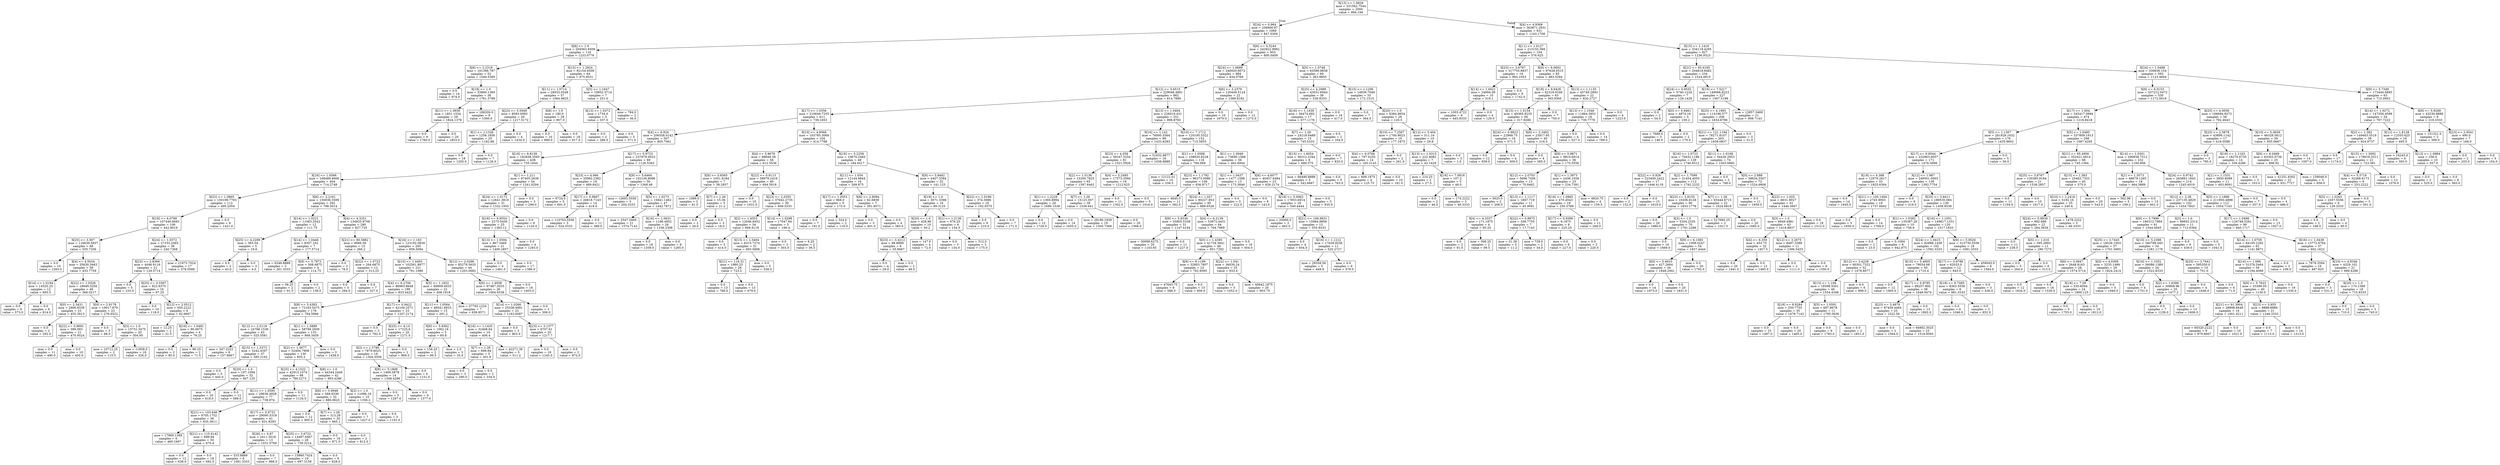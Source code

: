 digraph Tree {
node [shape=box] ;
0 [label="X[13] <= 1.0829\nmse = 331562.7544\nsamples = 2000\nvalue = 994.194"] ;
1 [label="X[24] <= 0.964\nmse = 256900.87\nsamples = 1069\nvalue = 847.0309"] ;
0 -> 1 [labeldistance=2.5, labelangle=45, headlabel="True"] ;
2 [label="X[8] <= 1.0\nmse = 204563.9509\nsamples = 116\nvalue = 1233.0776"] ;
1 -> 2 ;
3 [label="X[6] <= 2.2319\nmse = 161396.787\nsamples = 52\nvalue = 1549.5385"] ;
2 -> 3 ;
4 [label="mse = 0.0\nsamples = 14\nvalue = 974.0"] ;
3 -> 4 ;
5 [label="X[19] <= 1.0\nmse = 53860.1385\nsamples = 38\nvalue = 1761.5789"] ;
3 -> 5 ;
6 [label="X[11] <= 1.0656\nmse = 1851.1534\nsamples = 29\nvalue = 1824.1379"] ;
5 -> 6 ;
7 [label="mse = 0.0\nsamples = 9\nvalue = 1760.0"] ;
6 -> 7 ;
8 [label="mse = 0.0\nsamples = 20\nvalue = 1853.0"] ;
6 -> 8 ;
9 [label="mse = 168200.0\nsamples = 9\nvalue = 1560.0"] ;
5 -> 9 ;
10 [label="X[15] <= 1.2924\nmse = 92154.4509\nsamples = 64\nvalue = 975.9531"] ;
2 -> 10 ;
11 [label="X[11] <= 1.0714\nmse = 28553.0348\nsamples = 57\nvalue = 1064.9825"] ;
10 -> 11 ;
12 [label="X[23] <= 5.5949\nmse = 8583.0083\nsamples = 29\nvalue = 1217.5172"] ;
11 -> 12 ;
13 [label="X[1] <= 1.1326\nmse = 1258.1856\nsamples = 25\nvalue = 1182.88"] ;
12 -> 13 ;
14 [label="mse = 0.0\nsamples = 18\nvalue = 1205.0"] ;
13 -> 14 ;
15 [label="mse = 0.0\nsamples = 7\nvalue = 1126.0"] ;
13 -> 15 ;
16 [label="mse = 0.0\nsamples = 4\nvalue = 1434.0"] ;
12 -> 16 ;
17 [label="X[8] <= 1.0\nmse = 180.0\nsamples = 28\nvalue = 907.0"] ;
11 -> 17 ;
18 [label="mse = 0.0\nsamples = 10\nvalue = 889.0"] ;
17 -> 18 ;
19 [label="mse = 0.0\nsamples = 18\nvalue = 917.0"] ;
17 -> 19 ;
20 [label="X[5] <= 1.1647\nmse = 19952.5714\nsamples = 7\nvalue = 251.0"] ;
10 -> 20 ;
21 [label="X[13] <= 1.0372\nmse = 1734.0\nsamples = 5\nvalue = 337.0"] ;
20 -> 21 ;
22 [label="mse = 0.0\nsamples = 2\nvalue = 286.0"] ;
21 -> 22 ;
23 [label="mse = 0.0\nsamples = 3\nvalue = 371.0"] ;
21 -> 23 ;
24 [label="mse = 784.0\nsamples = 2\nvalue = 36.0"] ;
20 -> 24 ;
25 [label="X[6] <= 5.5244\nmse = 242922.9962\nsamples = 953\nvalue = 800.0409"] ;
1 -> 25 ;
26 [label="X[24] <= 1.0689\nmse = 240920.6072\nsamples = 884\nvalue = 834.0769"] ;
25 -> 26 ;
27 [label="X[12] <= 3.4515\nmse = 229046.4891\nsamples = 862\nvalue = 814.7889"] ;
26 -> 27 ;
28 [label="X[17] <= 1.0356\nmse = 210649.7255\nsamples = 611\nvalue = 739.1653"] ;
27 -> 28 ;
29 [label="X[4] <= 6.924\nmse = 206558.0142\nsamples = 507\nvalue = 805.7061"] ;
28 -> 29 ;
30 [label="X[18] <= 9.8139\nmse = 182838.3565\nsamples = 438\nvalue = 755.1644"] ;
29 -> 30 ;
31 [label="X[16] <= 1.0566\nmse = 168489.4666\nsamples = 404\nvalue = 714.2748"] ;
30 -> 31 ;
32 [label="X[22] <= 1.0865\nmse = 150199.7703\nsamples = 112\nvalue = 495.2054"] ;
31 -> 32 ;
33 [label="X[18] <= 6.0789\nmse = 107440.6683\nsamples = 106\nvalue = 442.8019"] ;
32 -> 33 ;
34 [label="X[25] <= 3.367\nmse = 116639.5837\nsamples = 68\nvalue = 555.7206"] ;
33 -> 34 ;
35 [label="mse = 0.0\nsamples = 10\nvalue = 1263.0"] ;
34 -> 35 ;
36 [label="X[4] <= 4.5034\nmse = 35630.3463\nsamples = 58\nvalue = 433.7759"] ;
34 -> 36 ;
37 [label="X[14] <= 1.0194\nmse = 14520.25\nsamples = 12\nvalue = 693.5"] ;
36 -> 37 ;
38 [label="mse = 0.0\nsamples = 6\nvalue = 573.0"] ;
37 -> 38 ;
39 [label="mse = 0.0\nsamples = 6\nvalue = 814.0"] ;
37 -> 39 ;
40 [label="X[22] <= 1.0326\nmse = 18949.3256\nsamples = 46\nvalue = 366.0217"] ;
36 -> 40 ;
41 [label="X[0] <= 2.3431\nmse = 2906.9338\nsamples = 23\nvalue = 455.3913"] ;
40 -> 41 ;
42 [label="mse = 0.0\nsamples = 2\nvalue = 292.0"] ;
41 -> 42 ;
43 [label="X[22] <= 0.9691\nmse = 399.093\nsamples = 21\nvalue = 470.9524"] ;
41 -> 43 ;
44 [label="mse = 0.0\nsamples = 11\nvalue = 490.0"] ;
43 -> 44 ;
45 [label="mse = 0.0\nsamples = 10\nvalue = 450.0"] ;
43 -> 45 ;
46 [label="X[0] <= 2.9178\nmse = 19017.879\nsamples = 23\nvalue = 276.6522"] ;
40 -> 46 ;
47 [label="mse = 0.0\nsamples = 3\nvalue = 88.0"] ;
46 -> 47 ;
48 [label="X[3] <= 1.0\nmse = 15731.3475\nsamples = 20\nvalue = 304.95"] ;
46 -> 48 ;
49 [label="mse = 10712.25\nsamples = 2\nvalue = 115.5"] ;
48 -> 49 ;
50 [label="mse = 11858.0\nsamples = 18\nvalue = 326.0"] ;
48 -> 50 ;
51 [label="X[24] <= 1.0572\nmse = 27332.2465\nsamples = 38\nvalue = 240.7368"] ;
33 -> 51 ;
52 [label="X[23] <= 2.8366\nmse = 4046.9116\nsamples = 21\nvalue = 129.5714"] ;
51 -> 52 ;
53 [label="mse = 0.0\nsamples = 5\nvalue = 233.0"] ;
52 -> 53 ;
54 [label="X[25] <= 3.3367\nmse = 923.9375\nsamples = 16\nvalue = 97.25"] ;
52 -> 54 ;
55 [label="mse = 0.0\nsamples = 10\nvalue = 118.0"] ;
54 -> 55 ;
56 [label="X[12] <= 2.0512\nmse = 550.2222\nsamples = 6\nvalue = 62.6667"] ;
54 -> 56 ;
57 [label="mse = 12.25\nsamples = 2\nvalue = 31.5"] ;
56 -> 57 ;
58 [label="X[16] <= 1.0481\nmse = 90.6875\nsamples = 4\nvalue = 78.25"] ;
56 -> 58 ;
59 [label="mse = 0.0\nsamples = 2\nvalue = 85.0"] ;
58 -> 59 ;
60 [label="mse = 90.25\nsamples = 2\nvalue = 71.5"] ;
58 -> 60 ;
61 [label="mse = 21973.7024\nsamples = 17\nvalue = 378.0588"] ;
51 -> 61 ;
62 [label="mse = 0.0\nsamples = 6\nvalue = 1421.0"] ;
32 -> 62 ;
63 [label="X[6] <= 2.2161\nmse = 150036.5599\nsamples = 292\nvalue = 798.3014"] ;
31 -> 63 ;
64 [label="X[14] <= 1.0221\nmse = 11063.3542\nsamples = 12\nvalue = 111.75"] ;
63 -> 64 ;
65 [label="X[25] <= 4.2299\nmse = 365.04\nsamples = 5\nvalue = 19.6"] ;
64 -> 65 ;
66 [label="mse = 0.0\nsamples = 2\nvalue = 43.0"] ;
65 -> 66 ;
67 [label="mse = 0.0\nsamples = 3\nvalue = 4.0"] ;
65 -> 67 ;
68 [label="X[14] <= 1.0446\nmse = 8307.102\nsamples = 7\nvalue = 177.5714"] ;
64 -> 68 ;
69 [label="mse = 6346.8889\nsamples = 3\nvalue = 261.3333"] ;
68 -> 69 ;
70 [label="X[9] <= 5.7973\nmse = 568.6875\nsamples = 4\nvalue = 114.75"] ;
68 -> 70 ;
71 [label="mse = 56.25\nsamples = 2\nvalue = 91.5"] ;
70 -> 71 ;
72 [label="mse = 0.0\nsamples = 2\nvalue = 138.0"] ;
70 -> 72 ;
73 [label="X[4] <= 4.3251\nmse = 134925.9708\nsamples = 280\nvalue = 827.725"] ;
63 -> 73 ;
74 [label="X[21] <= 80.5882\nmse = 9066.56\nsamples = 15\nvalue = 266.2"] ;
73 -> 74 ;
75 [label="mse = 0.0\nsamples = 3\nvalue = 78.0"] ;
74 -> 75 ;
76 [label="X[22] <= 1.0723\nmse = 264.6875\nsamples = 12\nvalue = 313.25"] ;
74 -> 76 ;
77 [label="mse = 0.0\nsamples = 5\nvalue = 294.0"] ;
76 -> 77 ;
78 [label="mse = 0.0\nsamples = 7\nvalue = 327.0"] ;
76 -> 78 ;
79 [label="X[16] <= 1.163\nmse = 123192.0839\nsamples = 265\nvalue = 859.5094"] ;
73 -> 79 ;
80 [label="X[15] <= 1.4493\nmse = 102561.8977\nsamples = 221\nvalue = 791.1086"] ;
79 -> 80 ;
81 [label="X[4] <= 6.2706\nmse = 86963.8648\nsamples = 199\nvalue = 833.4422"] ;
80 -> 81 ;
82 [label="X[9] <= 5.4383\nmse = 72183.5475\nsamples = 176\nvalue = 784.5966"] ;
81 -> 82 ;
83 [label="X[12] <= 2.5119\nmse = 24786.1536\nsamples = 43\nvalue = 525.5581"] ;
82 -> 83 ;
84 [label="mse = 347.2222\nsamples = 6\nvalue = 157.6667"] ;
83 -> 84 ;
85 [label="X[15] <= 1.3373\nmse = 3242.4397\nsamples = 37\nvalue = 585.2162"] ;
83 -> 85 ;
86 [label="mse = 0.0\nsamples = 5\nvalue = 445.0"] ;
85 -> 86 ;
87 [label="X[20] <= 1.0\nmse = 197.1094\nsamples = 32\nvalue = 607.125"] ;
85 -> 87 ;
88 [label="mse = 0.0\nsamples = 20\nvalue = 618.0"] ;
87 -> 88 ;
89 [label="mse = 0.0\nsamples = 12\nvalue = 589.0"] ;
87 -> 89 ;
90 [label="X[1] <= 1.3889\nmse = 58799.2939\nsamples = 133\nvalue = 868.3459"] ;
82 -> 90 ;
91 [label="X[2] <= 1.5677\nmse = 52494.7908\nsamples = 130\nvalue = 855.2"] ;
90 -> 91 ;
92 [label="X[25] <= 4.1522\nmse = 42913.1074\nsamples = 88\nvalue = 789.2273"] ;
91 -> 92 ;
93 [label="X[11] <= 1.0595\nmse = 29636.4928\nsamples = 77\nvalue = 739.974"] ;
92 -> 93 ;
94 [label="X[21] <= 103.646\nmse = 9705.1752\nsamples = 36\nvalue = 635.3611"] ;
93 -> 94 ;
95 [label="mse = 17900.1389\nsamples = 6\nvalue = 460.1667"] ;
94 -> 95 ;
96 [label="X[21] <= 115.6142\nmse = 699.84\nsamples = 30\nvalue = 670.4"] ;
94 -> 96 ;
97 [label="mse = 0.0\nsamples = 12\nvalue = 638.0"] ;
96 -> 97 ;
98 [label="mse = 0.0\nsamples = 18\nvalue = 692.0"] ;
96 -> 98 ;
99 [label="X[17] <= 0.9732\nmse = 29090.5318\nsamples = 41\nvalue = 831.8293"] ;
93 -> 99 ;
100 [label="X[26] <= 0.87\nmse = 2411.3018\nsamples = 13\nvalue = 1031.0769"] ;
99 -> 100 ;
101 [label="mse = 533.8889\nsamples = 6\nvalue = 1081.3333"] ;
100 -> 101 ;
102 [label="mse = 0.0\nsamples = 7\nvalue = 988.0"] ;
100 -> 102 ;
103 [label="X[25] <= 3.6722\nmse = 14487.6467\nsamples = 28\nvalue = 739.3214"] ;
99 -> 103 ;
104 [label="mse = 15860.7424\nsamples = 19\nvalue = 697.3158"] ;
103 -> 104 ;
105 [label="mse = 0.0\nsamples = 9\nvalue = 828.0"] ;
103 -> 105 ;
106 [label="mse = 0.0\nsamples = 11\nvalue = 1134.0"] ;
92 -> 106 ;
107 [label="X[8] <= 1.0\nmse = 44344.2449\nsamples = 42\nvalue = 993.4286"] ;
91 -> 107 ;
108 [label="X[6] <= 3.0948\nmse = 568.9336\nsamples = 32\nvalue = 880.0625"] ;
107 -> 108 ;
109 [label="mse = 0.0\nsamples = 12\nvalue = 905.0"] ;
108 -> 109 ;
110 [label="X[7] <= 1.26\nmse = 313.29\nsamples = 20\nvalue = 865.1"] ;
108 -> 110 ;
111 [label="mse = 0.0\nsamples = 18\nvalue = 871.0"] ;
110 -> 111 ;
112 [label="mse = 0.0\nsamples = 2\nvalue = 812.0"] ;
110 -> 112 ;
113 [label="X[3] <= 1.0\nmse = 11696.16\nsamples = 10\nvalue = 1356.2"] ;
107 -> 113 ;
114 [label="mse = 0.0\nsamples = 7\nvalue = 1427.0"] ;
113 -> 114 ;
115 [label="mse = 0.0\nsamples = 3\nvalue = 1191.0"] ;
113 -> 115 ;
116 [label="mse = 0.0\nsamples = 3\nvalue = 1438.0"] ;
90 -> 116 ;
117 [label="X[17] <= 0.9422\nmse = 42100.2571\nsamples = 23\nvalue = 1207.2174"] ;
81 -> 117 ;
118 [label="mse = 0.0\nsamples = 3\nvalue = 782.0"] ;
117 -> 118 ;
119 [label="X[25] <= 4.14\nmse = 17225.6\nsamples = 20\nvalue = 1271.0"] ;
117 -> 119 ;
120 [label="X[2] <= 1.5786\nmse = 7879.8025\nsamples = 18\nvalue = 1304.5556"] ;
119 -> 120 ;
121 [label="X[9] <= 5.1808\nmse = 1469.3878\nsamples = 14\nvalue = 1348.4286"] ;
120 -> 121 ;
122 [label="mse = 0.0\nsamples = 5\nvalue = 1297.0"] ;
121 -> 122 ;
123 [label="mse = 0.0\nsamples = 9\nvalue = 1377.0"] ;
121 -> 123 ;
124 [label="mse = 0.0\nsamples = 4\nvalue = 1151.0"] ;
120 -> 124 ;
125 [label="mse = 0.0\nsamples = 2\nvalue = 969.0"] ;
119 -> 125 ;
126 [label="X[5] <= 1.1832\nmse = 80809.6033\nsamples = 22\nvalue = 408.1818"] ;
80 -> 126 ;
127 [label="X[11] <= 1.0564\nmse = 48541.8933\nsamples = 15\nvalue = 291.2"] ;
126 -> 127 ;
128 [label="X[9] <= 5.9362\nmse = 1062.16\nsamples = 5\nvalue = 60.8"] ;
127 -> 128 ;
129 [label="mse = 156.25\nsamples = 2\nvalue = 99.5"] ;
128 -> 129 ;
130 [label="mse = 2.0\nsamples = 3\nvalue = 35.0"] ;
128 -> 130 ;
131 [label="X[16] <= 1.1435\nmse = 32468.64\nsamples = 10\nvalue = 406.4"] ;
127 -> 131 ;
132 [label="X[7] <= 1.26\nmse = 699.84\nsamples = 5\nvalue = 301.6"] ;
131 -> 132 ;
133 [label="mse = 0.0\nsamples = 3\nvalue = 280.0"] ;
132 -> 133 ;
134 [label="mse = 0.0\nsamples = 2\nvalue = 334.0"] ;
132 -> 134 ;
135 [label="mse = 42271.36\nsamples = 5\nvalue = 511.2"] ;
131 -> 135 ;
136 [label="mse = 57792.1224\nsamples = 7\nvalue = 658.8571"] ;
126 -> 136 ;
137 [label="X[12] <= 2.0296\nmse = 85279.5635\nsamples = 44\nvalue = 1203.0682"] ;
79 -> 137 ;
138 [label="X[0] <= 1.4938\nmse = 97487.3033\nsamples = 26\nvalue = 1064.6538"] ;
137 -> 138 ;
139 [label="X[14] <= 1.0266\nmse = 25338.4991\nsamples = 23\nvalue = 1163.6087"] ;
138 -> 139 ;
140 [label="mse = 0.0\nsamples = 3\nvalue = 803.0"] ;
139 -> 140 ;
141 [label="X[23] <= 3.1377\nmse = 6707.61\nsamples = 20\nvalue = 1217.7"] ;
139 -> 141 ;
142 [label="mse = 0.0\nsamples = 18\nvalue = 1245.0"] ;
141 -> 142 ;
143 [label="mse = 0.0\nsamples = 2\nvalue = 972.0"] ;
141 -> 143 ;
144 [label="mse = 0.0\nsamples = 3\nvalue = 306.0"] ;
138 -> 144 ;
145 [label="mse = 0.0\nsamples = 18\nvalue = 1403.0"] ;
137 -> 145 ;
146 [label="X[1] <= 1.211\nmse = 97405.2638\nsamples = 34\nvalue = 1241.0294"] ;
30 -> 146 ;
147 [label="X[24] <= 1.0172\nmse = 12641.3819\nsamples = 31\nvalue = 1332.1935"] ;
146 -> 147 ;
148 [label="X[18] <= 9.9554\nmse = 2275.5456\nsamples = 25\nvalue = 1383.12"] ;
147 -> 148 ;
149 [label="X[13] <= 1.0594\nmse = 867.3469\nsamples = 21\nvalue = 1400.2857"] ;
148 -> 149 ;
150 [label="mse = 0.0\nsamples = 4\nvalue = 1461.0"] ;
149 -> 150 ;
151 [label="mse = 0.0\nsamples = 17\nvalue = 1386.0"] ;
149 -> 151 ;
152 [label="mse = 0.0\nsamples = 4\nvalue = 1293.0"] ;
148 -> 152 ;
153 [label="mse = 0.0\nsamples = 6\nvalue = 1120.0"] ;
147 -> 153 ;
154 [label="mse = 0.0\nsamples = 3\nvalue = 299.0"] ;
146 -> 154 ;
155 [label="X[17] <= 0.9723\nmse = 237979.0023\nsamples = 69\nvalue = 1126.5362"] ;
29 -> 155 ;
156 [label="X[23] <= 4.066\nmse = 35982.2382\nsamples = 19\nvalue = 489.8421"] ;
155 -> 156 ;
157 [label="mse = 6724.0\nsamples = 5\nvalue = 691.0"] ;
156 -> 157 ;
158 [label="X[17] <= 0.9697\nmse = 26818.7143\nsamples = 14\nvalue = 418.0"] ;
156 -> 158 ;
159 [label="mse = 110763.5556\nsamples = 3\nvalue = 524.3333"] ;
158 -> 159 ;
160 [label="mse = 0.0\nsamples = 11\nvalue = 389.0"] ;
158 -> 160 ;
161 [label="X[9] <= 5.6464\nmse = 102156.8096\nsamples = 50\nvalue = 1368.48"] ;
155 -> 161 ;
162 [label="mse = 12693.5556\nsamples = 3\nvalue = 204.3333"] ;
161 -> 162 ;
163 [label="X[5] <= 1.0273\nmse = 15841.1462\nsamples = 47\nvalue = 1442.7872"] ;
161 -> 163 ;
164 [label="mse = 2547.3469\nsamples = 21\nvalue = 1574.7143"] ;
163 -> 164 ;
165 [label="X[16] <= 1.0631\nmse = 1166.4852\nsamples = 26\nvalue = 1336.2308"] ;
163 -> 165 ;
166 [label="mse = 0.0\nsamples = 18\nvalue = 1359.0"] ;
165 -> 166 ;
167 [label="mse = 0.0\nsamples = 8\nvalue = 1285.0"] ;
165 -> 167 ;
168 [label="X[10] <= 4.8566\nmse = 103785.3069\nsamples = 104\nvalue = 414.7788"] ;
28 -> 168 ;
169 [label="X[4] <= 5.9678\nmse = 98849.39\nsamples = 56\nvalue = 612.5536"] ;
168 -> 169 ;
170 [label="X[9] <= 5.6565\nmse = 1051.9184\nsamples = 7\nvalue = 38.2857"] ;
169 -> 170 ;
171 [label="mse = 1089.0\nsamples = 2\nvalue = 81.0"] ;
170 -> 171 ;
172 [label="X[7] <= 1.26\nmse = 15.36\nsamples = 5\nvalue = 21.2"] ;
170 -> 172 ;
173 [label="mse = 0.0\nsamples = 2\nvalue = 26.0"] ;
172 -> 173 ;
174 [label="mse = 0.0\nsamples = 3\nvalue = 18.0"] ;
172 -> 174 ;
175 [label="X[22] <= 0.9113\nmse = 58978.2416\nsamples = 49\nvalue = 694.5918"] ;
169 -> 175 ;
176 [label="mse = 0.0\nsamples = 10\nvalue = 1031.0"] ;
175 -> 176 ;
177 [label="X[23] <= 2.0355\nmse = 37642.2735\nsamples = 39\nvalue = 608.3333"] ;
175 -> 177 ;
178 [label="X[2] <= 1.4553\nmse = 12046.8452\nsamples = 34\nvalue = 668.9118"] ;
177 -> 178 ;
179 [label="mse = 0.0\nsamples = 3\nvalue = 414.0"] ;
178 -> 179 ;
180 [label="X[13] <= 1.0404\nmse = 6315.7274\nsamples = 31\nvalue = 693.5806"] ;
178 -> 180 ;
181 [label="X[21] <= 116.31\nmse = 1980.25\nsamples = 26\nvalue = 723.5"] ;
180 -> 181 ;
182 [label="mse = 0.0\nsamples = 13\nvalue = 768.0"] ;
181 -> 182 ;
183 [label="mse = 0.0\nsamples = 13\nvalue = 679.0"] ;
181 -> 183 ;
184 [label="mse = 0.0\nsamples = 5\nvalue = 538.0"] ;
180 -> 184 ;
185 [label="X[14] <= 1.0298\nmse = 17047.84\nsamples = 5\nvalue = 196.4"] ;
177 -> 185 ;
186 [label="mse = 0.0\nsamples = 3\nvalue = 303.0"] ;
185 -> 186 ;
187 [label="mse = 6.25\nsamples = 2\nvalue = 36.5"] ;
185 -> 187 ;
188 [label="X[18] <= 5.2258\nmse = 10670.2483\nsamples = 48\nvalue = 184.0417"] ;
168 -> 188 ;
189 [label="X[11] <= 1.054\nmse = 12144.9844\nsamples = 16\nvalue = 269.875"] ;
188 -> 189 ;
190 [label="X[17] <= 1.0551\nmse = 968.0\nsamples = 9\nvalue = 175.0"] ;
189 -> 190 ;
191 [label="mse = 0.0\nsamples = 7\nvalue = 191.0"] ;
190 -> 191 ;
192 [label="mse = 324.0\nsamples = 2\nvalue = 119.0"] ;
190 -> 192 ;
193 [label="X[6] <= 2.6094\nmse = 62.6939\nsamples = 7\nvalue = 391.8571"] ;
189 -> 193 ;
194 [label="mse = 0.0\nsamples = 3\nvalue = 401.0"] ;
193 -> 194 ;
195 [label="mse = 0.0\nsamples = 4\nvalue = 385.0"] ;
193 -> 195 ;
196 [label="X[9] <= 5.8462\nmse = 4407.3594\nsamples = 32\nvalue = 141.125"] ;
188 -> 196 ;
197 [label="X[19] <= 1.0\nmse = 3071.3398\nsamples = 16\nvalue = 89.3125"] ;
196 -> 197 ;
198 [label="X[20] <= 1.0\nmse = 428.96\nsamples = 10\nvalue = 50.2"] ;
197 -> 198 ;
199 [label="X[23] <= 3.4212\nmse = 88.8889\nsamples = 6\nvalue = 35.6667"] ;
198 -> 199 ;
200 [label="mse = 0.0\nsamples = 4\nvalue = 29.0"] ;
199 -> 200 ;
201 [label="mse = 0.0\nsamples = 2\nvalue = 49.0"] ;
199 -> 201 ;
202 [label="mse = 147.0\nsamples = 4\nvalue = 72.0"] ;
198 -> 202 ;
203 [label="X[1] <= 1.2136\nmse = 676.25\nsamples = 6\nvalue = 154.5"] ;
197 -> 203 ;
204 [label="mse = 0.0\nsamples = 3\nvalue = 134.0"] ;
203 -> 204 ;
205 [label="mse = 512.0\nsamples = 3\nvalue = 175.0"] ;
203 -> 205 ;
206 [label="X[22] <= 1.0196\nmse = 374.3086\nsamples = 16\nvalue = 192.9375"] ;
196 -> 206 ;
207 [label="mse = 0.0\nsamples = 9\nvalue = 210.0"] ;
206 -> 207 ;
208 [label="mse = 0.0\nsamples = 7\nvalue = 171.0"] ;
206 -> 208 ;
209 [label="X[13] <= 1.0404\nmse = 226019.431\nsamples = 251\nvalue = 998.8765"] ;
27 -> 209 ;
210 [label="X[16] <= 1.142\nmse = 76095.5564\nsamples = 99\nvalue = 1433.8283"] ;
209 -> 210 ;
211 [label="X[23] <= 4.058\nmse = 39167.5254\nsamples = 81\nvalue = 1521.5926"] ;
210 -> 211 ;
212 [label="X[2] <= 1.5136\nmse = 15200.7825\nsamples = 65\nvalue = 1597.6462"] ;
211 -> 212 ;
213 [label="X[1] <= 1.2229\nmse = 1360.8994\nsamples = 26\nvalue = 1689.1538"] ;
212 -> 213 ;
214 [label="mse = 0.0\nsamples = 12\nvalue = 1729.0"] ;
213 -> 214 ;
215 [label="mse = 0.0\nsamples = 14\nvalue = 1655.0"] ;
213 -> 215 ;
216 [label="X[7] <= 1.26\nmse = 15123.307\nsamples = 39\nvalue = 1536.641"] ;
212 -> 216 ;
217 [label="mse = 29180.1939\nsamples = 19\nvalue = 1505.7368"] ;
216 -> 217 ;
218 [label="mse = 0.0\nsamples = 20\nvalue = 1566.0"] ;
216 -> 218 ;
219 [label="X[4] <= 5.2495\nmse = 17573.3594\nsamples = 16\nvalue = 1212.625"] ;
211 -> 219 ;
220 [label="mse = 0.0\nsamples = 11\nvalue = 1302.0"] ;
219 -> 220 ;
221 [label="mse = 0.0\nsamples = 5\nvalue = 1016.0"] ;
219 -> 221 ;
222 [label="mse = 51632.9877\nsamples = 18\nvalue = 1038.8889"] ;
210 -> 222 ;
223 [label="X[10] <= 7.1712\nmse = 120195.5322\nsamples = 152\nvalue = 715.5855"] ;
209 -> 223 ;
224 [label="X[1] <= 1.0588\nmse = 108620.8228\nsamples = 116\nvalue = 794.069"] ;
223 -> 224 ;
225 [label="mse = 12122.01\nsamples = 10\nvalue = 339.3"] ;
224 -> 225 ;
226 [label="X[23] <= 1.1792\nmse = 96373.0086\nsamples = 106\nvalue = 836.9717"] ;
224 -> 226 ;
227 [label="mse = 4840.0\nsamples = 11\nvalue = 382.0"] ;
226 -> 227 ;
228 [label="X[24] <= 1.027\nmse = 80227.953\nsamples = 95\nvalue = 889.6526"] ;
226 -> 228 ;
229 [label="X[9] <= 5.8336\nmse = 35805.5338\nsamples = 31\nvalue = 1147.4194"] ;
228 -> 229 ;
230 [label="mse = 50099.6275\nsamples = 20\nvalue = 1103.65"] ;
229 -> 230 ;
231 [label="mse = 0.0\nsamples = 11\nvalue = 1227.0"] ;
229 -> 231 ;
232 [label="X[4] <= 6.2139\nmse = 53972.4431\nsamples = 64\nvalue = 764.7969"] ;
228 -> 232 ;
233 [label="X[0] <= 1.4395\nmse = 41734.3641\nsamples = 48\nvalue = 851.7292"] ;
232 -> 233 ;
234 [label="X[9] <= 6.1199\nmse = 32803.7807\nsamples = 23\nvalue = 762.9565"] ;
233 -> 234 ;
235 [label="mse = 47643.75\nsamples = 8\nvalue = 588.5"] ;
234 -> 235 ;
236 [label="mse = 0.0\nsamples = 15\nvalue = 856.0"] ;
234 -> 236 ;
237 [label="X[22] <= 1.041\nmse = 36030.24\nsamples = 25\nvalue = 933.4"] ;
233 -> 237 ;
238 [label="mse = 0.0\nsamples = 5\nvalue = 1052.0"] ;
237 -> 238 ;
239 [label="mse = 40642.1875\nsamples = 20\nvalue = 903.75"] ;
237 -> 239 ;
240 [label="mse = 0.0\nsamples = 16\nvalue = 504.0"] ;
232 -> 240 ;
241 [label="X[1] <= 1.0949\nmse = 73690.1566\nsamples = 36\nvalue = 462.6944"] ;
223 -> 241 ;
242 [label="X[1] <= 1.0437\nmse = 1477.1598\nsamples = 13\nvalue = 173.3846"] ;
241 -> 242 ;
243 [label="mse = 0.0\nsamples = 5\nvalue = 222.0"] ;
242 -> 243 ;
244 [label="mse = 0.0\nsamples = 8\nvalue = 143.0"] ;
242 -> 244 ;
245 [label="X[6] <= 4.6077\nmse = 40457.6484\nsamples = 23\nvalue = 626.2174"] ;
241 -> 245 ;
246 [label="X[18] <= 5.0062\nmse = 17853.6914\nsamples = 18\nvalue = 540.4444"] ;
245 -> 246 ;
247 [label="mse = 20000.0\nsamples = 3\nvalue = 463.0"] ;
246 -> 247 ;
248 [label="X[21] <= 106.9931\nmse = 15984.9956\nsamples = 15\nvalue = 555.9333"] ;
246 -> 248 ;
249 [label="mse = 0.0\nsamples = 4\nvalue = 654.0"] ;
248 -> 249 ;
250 [label="X[16] <= 1.1212\nmse = 17028.9256\nsamples = 11\nvalue = 520.2727"] ;
248 -> 250 ;
251 [label="mse = 28358.56\nsamples = 5\nvalue = 449.8"] ;
250 -> 251 ;
252 [label="mse = 0.0\nsamples = 6\nvalue = 579.0"] ;
250 -> 252 ;
253 [label="mse = 0.0\nsamples = 5\nvalue = 935.0"] ;
245 -> 253 ;
254 [label="X[6] <= 3.2379\nmse = 120448.5124\nsamples = 22\nvalue = 1589.8182"] ;
26 -> 254 ;
255 [label="mse = 0.0\nsamples = 10\nvalue = 1970.0"] ;
254 -> 255 ;
256 [label="mse = 0.0\nsamples = 12\nvalue = 1273.0"] ;
254 -> 256 ;
257 [label="X[5] <= 1.0748\nmse = 63590.8838\nsamples = 69\nvalue = 363.9855"] ;
25 -> 257 ;
258 [label="X[25] <= 4.2089\nmse = 43531.6944\nsamples = 36\nvalue = 539.8333"] ;
257 -> 258 ;
259 [label="X[16] <= 1.1439\nmse = 56474.692\nsamples = 17\nvalue = 677.1176"] ;
258 -> 259 ;
260 [label="X[7] <= 1.26\nmse = 24218.6489\nsamples = 15\nvalue = 745.5333"] ;
259 -> 260 ;
261 [label="X[15] <= 1.6054\nmse = 36312.2344\nsamples = 8\nvalue = 680.375"] ;
260 -> 261 ;
262 [label="mse = 66490.8889\nsamples = 3\nvalue = 542.6667"] ;
261 -> 262 ;
263 [label="mse = 0.0\nsamples = 5\nvalue = 763.0"] ;
261 -> 263 ;
264 [label="mse = 0.0\nsamples = 7\nvalue = 820.0"] ;
260 -> 264 ;
265 [label="mse = 0.0\nsamples = 2\nvalue = 164.0"] ;
259 -> 265 ;
266 [label="mse = 0.0\nsamples = 19\nvalue = 417.0"] ;
258 -> 266 ;
267 [label="X[15] <= 1.1206\nmse = 14939.7649\nsamples = 33\nvalue = 172.1515"] ;
257 -> 267 ;
268 [label="mse = 0.0\nsamples = 7\nvalue = 364.0"] ;
267 -> 268 ;
269 [label="X[20] <= 1.0\nmse = 6384.8654\nsamples = 26\nvalue = 120.5"] ;
267 -> 269 ;
270 [label="X[10] <= 7.2567\nmse = 1700.9023\nsamples = 16\nvalue = 177.1875"] ;
269 -> 270 ;
271 [label="X[4] <= 6.0766\nmse = 797.0255\nsamples = 14\nvalue = 165.2143"] ;
270 -> 271 ;
272 [label="mse = 609.1875\nsamples = 4\nvalue = 125.75"] ;
271 -> 272 ;
273 [label="mse = 0.0\nsamples = 10\nvalue = 181.0"] ;
271 -> 273 ;
274 [label="mse = 0.0\nsamples = 2\nvalue = 261.0"] ;
270 -> 274 ;
275 [label="X[12] <= 3.404\nmse = 511.16\nsamples = 10\nvalue = 29.8"] ;
269 -> 275 ;
276 [label="X[13] <= 1.0315\nmse = 222.4082\nsamples = 7\nvalue = 42.1429"] ;
275 -> 276 ;
277 [label="mse = 210.25\nsamples = 2\nvalue = 27.5"] ;
276 -> 277 ;
278 [label="X[18] <= 7.0816\nmse = 107.2\nsamples = 5\nvalue = 48.0"] ;
276 -> 278 ;
279 [label="mse = 0.0\nsamples = 2\nvalue = 46.0"] ;
278 -> 279 ;
280 [label="mse = 174.2222\nsamples = 3\nvalue = 49.3333"] ;
278 -> 280 ;
281 [label="mse = 0.0\nsamples = 3\nvalue = 1.0"] ;
275 -> 281 ;
282 [label="X[4] <= 4.9368\nmse = 363871.2931\nsamples = 931\nvalue = 1163.1708"] ;
0 -> 282 [labeldistance=2.5, labelangle=-45, headlabel="False"] ;
283 [label="X[11] <= 1.0127\nmse = 213155.369\nsamples = 104\nvalue = 576.625"] ;
282 -> 283 ;
284 [label="X[23] <= 3.6797\nmse = 517755.8837\nsamples = 19\nvalue = 993.1053"] ;
283 -> 284 ;
285 [label="X[14] <= 1.0421\nmse = 24694.09\nsamples = 10\nvalue = 319.1"] ;
284 -> 285 ;
286 [label="mse = 1003.4722\nsamples = 6\nvalue = 445.8333"] ;
285 -> 286 ;
287 [label="mse = 0.0\nsamples = 4\nvalue = 129.0"] ;
285 -> 287 ;
288 [label="mse = 0.0\nsamples = 9\nvalue = 1742.0"] ;
284 -> 288 ;
289 [label="X[9] <= 6.0602\nmse = 97628.9315\nsamples = 85\nvalue = 483.5294"] ;
283 -> 289 ;
290 [label="X[18] <= 9.6426\nmse = 62318.9166\nsamples = 63\nvalue = 365.9365"] ;
289 -> 290 ;
291 [label="X[15] <= 1.0154\nmse = 49365.9235\nsamples = 56\nvalue = 317.9286"] ;
290 -> 291 ;
292 [label="X[24] <= 0.9623\nmse = 22968.75\nsamples = 16\nvalue = 571.5"] ;
291 -> 292 ;
293 [label="mse = 0.0\nsamples = 12\nvalue = 659.0"] ;
292 -> 293 ;
294 [label="mse = 0.0\nsamples = 4\nvalue = 309.0"] ;
292 -> 294 ;
295 [label="X[6] <= 2.3402\nmse = 23917.65\nsamples = 40\nvalue = 216.5"] ;
291 -> 295 ;
296 [label="mse = 0.0\nsamples = 4\nvalue = 585.0"] ;
295 -> 296 ;
297 [label="X[9] <= 5.9871\nmse = 9810.6914\nsamples = 36\nvalue = 175.5556"] ;
295 -> 297 ;
298 [label="X[12] <= 2.0703\nmse = 5696.7456\nsamples = 13\nvalue = 70.8462"] ;
297 -> 298 ;
299 [label="mse = 5625.0\nsamples = 2\nvalue = 208.0"] ;
298 -> 299 ;
300 [label="X[13] <= 1.1117\nmse = 1667.719\nsamples = 11\nvalue = 45.9091"] ;
298 -> 300 ;
301 [label="X[4] <= 4.3337\nmse = 171.1875\nsamples = 4\nvalue = 95.25"] ;
300 -> 301 ;
302 [label="mse = 0.0\nsamples = 2\nvalue = 91.0"] ;
301 -> 302 ;
303 [label="mse = 306.25\nsamples = 2\nvalue = 99.5"] ;
301 -> 303 ;
304 [label="X[22] <= 0.9975\nmse = 336.7755\nsamples = 7\nvalue = 17.7143"] ;
300 -> 304 ;
305 [label="mse = 31.36\nsamples = 5\nvalue = 11.2"] ;
304 -> 305 ;
306 [label="mse = 729.0\nsamples = 2\nvalue = 34.0"] ;
304 -> 306 ;
307 [label="X[1] <= 1.3973\nmse = 2436.1928\nsamples = 23\nvalue = 234.7391"] ;
297 -> 307 ;
308 [label="X[16] <= 1.0965\nmse = 470.4543\nsamples = 19\nvalue = 250.5789"] ;
307 -> 308 ;
309 [label="X[17] <= 0.9396\nmse = 9.1875\nsamples = 8\nvalue = 225.25"] ;
308 -> 309 ;
310 [label="mse = 0.0\nsamples = 6\nvalue = 227.0"] ;
309 -> 310 ;
311 [label="mse = 0.0\nsamples = 2\nvalue = 220.0"] ;
309 -> 311 ;
312 [label="mse = 0.0\nsamples = 11\nvalue = 269.0"] ;
308 -> 312 ;
313 [label="mse = 4920.75\nsamples = 4\nvalue = 159.5"] ;
307 -> 313 ;
314 [label="mse = 0.0\nsamples = 7\nvalue = 750.0"] ;
290 -> 314 ;
315 [label="X[13] <= 1.1135\nmse = 45749.2893\nsamples = 22\nvalue = 820.2727"] ;
289 -> 315 ;
316 [label="X[13] <= 1.1046\nmse = 11864.3951\nsamples = 18\nvalue = 730.7778"] ;
315 -> 316 ;
317 [label="mse = 0.0\nsamples = 4\nvalue = 527.0"] ;
316 -> 317 ;
318 [label="mse = 0.0\nsamples = 14\nvalue = 789.0"] ;
316 -> 318 ;
319 [label="mse = 0.0\nsamples = 4\nvalue = 1223.0"] ;
315 -> 319 ;
320 [label="X[15] <= 1.1416\nmse = 334119.4295\nsamples = 827\nvalue = 1236.9323"] ;
282 -> 320 ;
321 [label="X[21] <= 93.4185\nmse = 204818.8482\nsamples = 234\nvalue = 1524.4915"] ;
320 -> 321 ;
322 [label="X[24] <= 0.9532\nmse = 5740.1224\nsamples = 7\nvalue = 129.1429"] ;
321 -> 322 ;
323 [label="mse = 0.0\nsamples = 2\nvalue = 54.0"] ;
322 -> 323 ;
324 [label="X[0] <= 5.9461\nmse = 4874.16\nsamples = 5\nvalue = 159.2"] ;
322 -> 324 ;
325 [label="mse = 7688.0\nsamples = 3\nvalue = 146.0"] ;
324 -> 325 ;
326 [label="mse = 0.0\nsamples = 2\nvalue = 179.0"] ;
324 -> 326 ;
327 [label="X[10] <= 7.5217\nmse = 149066.8223\nsamples = 227\nvalue = 1567.5198"] ;
321 -> 327 ;
328 [label="X[25] <= 4.1993\nmse = 114196.577\nsamples = 206\nvalue = 1634.6796"] ;
327 -> 328 ;
329 [label="X[21] <= 121.1194\nmse = 78271.8107\nsamples = 203\nvalue = 1658.0837"] ;
328 -> 329 ;
330 [label="X[16] <= 1.0723\nmse = 70432.1186\nsamples = 129\nvalue = 1746.6512"] ;
329 -> 330 ;
331 [label="X[22] <= 0.929\nmse = 223400.2422\nsamples = 17\nvalue = 1446.4118"] ;
330 -> 331 ;
332 [label="mse = 0.0\nsamples = 2\nvalue = 152.0"] ;
331 -> 332 ;
333 [label="mse = 0.0\nsamples = 15\nvalue = 1619.0"] ;
331 -> 333 ;
334 [label="X[2] <= 1.7099\nmse = 31454.4055\nsamples = 112\nvalue = 1792.2232"] ;
330 -> 334 ;
335 [label="X[23] <= 2.8155\nmse = 10206.8128\nsamples = 90\nvalue = 1833.1778"] ;
334 -> 335 ;
336 [label="mse = 0.0\nsamples = 20\nvalue = 1980.0"] ;
335 -> 336 ;
337 [label="X[3] <= 1.0\nmse = 5204.2335\nsamples = 70\nvalue = 1791.2286"] ;
335 -> 337 ;
338 [label="mse = 0.0\nsamples = 16\nvalue = 1669.0"] ;
337 -> 338 ;
339 [label="X[9] <= 6.1085\nmse = 1008.0247\nsamples = 54\nvalue = 1827.4444"] ;
337 -> 339 ;
340 [label="X[0] <= 5.4633\nmse = 427.2664\nsamples = 34\nvalue = 1848.2941"] ;
339 -> 340 ;
341 [label="mse = 0.0\nsamples = 14\nvalue = 1873.0"] ;
340 -> 341 ;
342 [label="mse = 0.0\nsamples = 20\nvalue = 1831.0"] ;
340 -> 342 ;
343 [label="mse = 0.0\nsamples = 20\nvalue = 1792.0"] ;
339 -> 343 ;
344 [label="X[7] <= 1.26\nmse = 83444.6715\nsamples = 22\nvalue = 1624.6818"] ;
334 -> 344 ;
345 [label="mse = 517680.25\nsamples = 2\nvalue = 1021.5"] ;
344 -> 345 ;
346 [label="mse = 0.0\nsamples = 20\nvalue = 1685.0"] ;
344 -> 346 ;
347 [label="X[11] <= 1.0168\nmse = 54426.2953\nsamples = 74\nvalue = 1503.6892"] ;
329 -> 347 ;
348 [label="mse = 0.0\nsamples = 2\nvalue = 748.0"] ;
347 -> 348 ;
349 [label="X[0] <= 2.888\nmse = 39634.5507\nsamples = 72\nvalue = 1524.6806"] ;
347 -> 349 ;
350 [label="mse = 0.0\nsamples = 11\nvalue = 1959.0"] ;
349 -> 350 ;
351 [label="X[22] <= 1.025\nmse = 6631.9027\nsamples = 61\nvalue = 1446.3607"] ;
349 -> 351 ;
352 [label="X[3] <= 1.0\nmse = 6849.4981\nsamples = 43\nvalue = 1418.8837"] ;
351 -> 352 ;
353 [label="X[4] <= 6.359\nmse = 453.75\nsamples = 32\nvalue = 1457.5"] ;
352 -> 353 ;
354 [label="mse = 0.0\nsamples = 20\nvalue = 1441.0"] ;
353 -> 354 ;
355 [label="mse = 0.0\nsamples = 12\nvalue = 1485.0"] ;
353 -> 355 ;
356 [label="X[12] <= 3.2675\nmse = 8497.3388\nsamples = 11\nvalue = 1306.5455"] ;
352 -> 356 ;
357 [label="mse = 0.0\nsamples = 2\nvalue = 1111.0"] ;
356 -> 357 ;
358 [label="mse = 0.0\nsamples = 9\nvalue = 1350.0"] ;
356 -> 358 ;
359 [label="mse = 0.0\nsamples = 18\nvalue = 1512.0"] ;
351 -> 359 ;
360 [label="mse = 0.0\nsamples = 3\nvalue = 51.0"] ;
328 -> 360 ;
361 [label="mse = 12857.3469\nsamples = 21\nvalue = 908.7143"] ;
327 -> 361 ;
362 [label="X[24] <= 1.0498\nmse = 339636.154\nsamples = 593\nvalue = 1123.4604"] ;
320 -> 362 ;
363 [label="X[9] <= 6.0153\nmse = 337212.0472\nsamples = 530\nvalue = 1172.0019"] ;
362 -> 363 ;
364 [label="X[17] <= 1.004\nmse = 345417.0994\nsamples = 474\nvalue = 1216.8418"] ;
363 -> 364 ;
365 [label="X[5] <= 1.1367\nmse = 281929.1632\nsamples = 176\nvalue = 1435.9602"] ;
364 -> 365 ;
366 [label="X[17] <= 0.9544\nmse = 232863.6057\nsamples = 171\nvalue = 1476.3099"] ;
365 -> 366 ;
367 [label="X[18] <= 4.388\nmse = 12079.2617\nsamples = 33\nvalue = 1825.6364"] ;
366 -> 367 ;
368 [label="mse = 0.0\nsamples = 14\nvalue = 1945.0"] ;
367 -> 368 ;
369 [label="X[21] <= 100.1494\nmse = 2745.9003\nsamples = 19\nvalue = 1737.6842"] ;
367 -> 369 ;
370 [label="mse = 0.0\nsamples = 5\nvalue = 1650.0"] ;
369 -> 370 ;
371 [label="mse = 0.0\nsamples = 14\nvalue = 1769.0"] ;
369 -> 371 ;
372 [label="X[12] <= 1.987\nmse = 249501.0003\nsamples = 138\nvalue = 1392.7754"] ;
366 -> 372 ;
373 [label="mse = 0.0\nsamples = 8\nvalue = 319.0"] ;
372 -> 373 ;
374 [label="X[25] <= 3.9411\nmse = 189535.094\nsamples = 130\nvalue = 1458.8538"] ;
372 -> 374 ;
375 [label="X[1] <= 1.0392\nmse = 135387.29\nsamples = 10\nvalue = 758.9"] ;
374 -> 375 ;
376 [label="mse = 0.0\nsamples = 2\nvalue = 23.0"] ;
375 -> 376 ;
377 [label="mse = 0.1094\nsamples = 8\nvalue = 942.875"] ;
375 -> 377 ;
378 [label="X[16] <= 1.1051\nmse = 149817.1331\nsamples = 120\nvalue = 1517.1833"] ;
374 -> 378 ;
379 [label="X[24] <= 1.0415\nmse = 82888.1438\nsamples = 102\nvalue = 1592.3333"] ;
378 -> 379 ;
380 [label="X[12] <= 3.4228\nmse = 60301.7322\nsamples = 52\nvalue = 1478.8077"] ;
379 -> 380 ;
381 [label="X[13] <= 1.108\nmse = 18598.5501\nsamples = 46\nvalue = 1554.4348"] ;
380 -> 381 ;
382 [label="X[18] <= 8.9284\nmse = 250.7755\nsamples = 35\nvalue = 1478.7143"] ;
381 -> 382 ;
383 [label="mse = 0.0\nsamples = 15\nvalue = 1497.0"] ;
382 -> 383 ;
384 [label="mse = 0.0\nsamples = 20\nvalue = 1465.0"] ;
382 -> 384 ;
385 [label="X[5] <= 1.0591\nmse = 687.8678\nsamples = 11\nvalue = 1795.3636"] ;
381 -> 385 ;
386 [label="mse = 0.0\nsamples = 9\nvalue = 1783.0"] ;
385 -> 386 ;
387 [label="mse = 0.0\nsamples = 2\nvalue = 1851.0"] ;
385 -> 387 ;
388 [label="mse = 0.0\nsamples = 6\nvalue = 899.0"] ;
380 -> 388 ;
389 [label="X[10] <= 5.4605\nmse = 79034.68\nsamples = 50\nvalue = 1710.4"] ;
379 -> 389 ;
390 [label="mse = 0.0\nsamples = 12\nvalue = 1905.0"] ;
389 -> 390 ;
391 [label="X[17] <= 0.9795\nmse = 88257.892\nsamples = 38\nvalue = 1648.9474"] ;
389 -> 391 ;
392 [label="X[23] <= 3.4879\nmse = 87459.4464\nsamples = 25\nvalue = 1522.56"] ;
391 -> 392 ;
393 [label="mse = 0.0\nsamples = 2\nvalue = 1564.0"] ;
392 -> 393 ;
394 [label="mse = 94902.3025\nsamples = 23\nvalue = 1518.9565"] ;
392 -> 394 ;
395 [label="mse = 0.0\nsamples = 13\nvalue = 1892.0"] ;
391 -> 395 ;
396 [label="X[9] <= 5.9526\nmse = 315730.5556\nsamples = 18\nvalue = 1091.3333"] ;
378 -> 396 ;
397 [label="X[17] <= 0.9786\nmse = 62033.0\nsamples = 12\nvalue = 845.0"] ;
396 -> 397 ;
398 [label="X[18] <= 6.7085\nmse = 8363.5556\nsamples = 9\nvalue = 981.3333"] ;
397 -> 398 ;
399 [label="mse = 0.0\nsamples = 6\nvalue = 1046.0"] ;
398 -> 399 ;
400 [label="mse = 0.0\nsamples = 3\nvalue = 852.0"] ;
398 -> 400 ;
401 [label="mse = 0.0\nsamples = 3\nvalue = 436.0"] ;
397 -> 401 ;
402 [label="mse = 459045.0\nsamples = 6\nvalue = 1584.0"] ;
396 -> 402 ;
403 [label="mse = 0.0\nsamples = 5\nvalue = 56.0"] ;
365 -> 403 ;
404 [label="X[5] <= 1.0485\nmse = 337809.1913\nsamples = 298\nvalue = 1087.4295"] ;
364 -> 404 ;
405 [label="X[21] <= 95.4956\nmse = 352421.4814\nsamples = 66\nvalue = 745.1364"] ;
404 -> 405 ;
406 [label="X[25] <= 3.8767\nmse = 130385.9184\nsamples = 21\nvalue = 1538.2857"] ;
405 -> 406 ;
407 [label="mse = 0.0\nsamples = 11\nvalue = 1194.0"] ;
406 -> 407 ;
408 [label="mse = 0.0\nsamples = 10\nvalue = 1917.0"] ;
406 -> 408 ;
409 [label="X[15] <= 1.583\nmse = 25463.7333\nsamples = 45\nvalue = 375.0"] ;
405 -> 409 ;
410 [label="X[23] <= 2.2416\nmse = 5192.16\nsamples = 25\nvalue = 240.6"] ;
409 -> 410 ;
411 [label="X[24] <= 0.9839\nmse = 992.686\nsamples = 22\nvalue = 264.3636"] ;
410 -> 411 ;
412 [label="mse = 0.0\nsamples = 11\nvalue = 238.0"] ;
411 -> 412 ;
413 [label="X[5] <= 1.016\nmse = 595.2893\nsamples = 11\nvalue = 290.7273"] ;
411 -> 413 ;
414 [label="mse = 0.0\nsamples = 5\nvalue = 264.0"] ;
413 -> 414 ;
415 [label="mse = 0.0\nsamples = 6\nvalue = 313.0"] ;
413 -> 415 ;
416 [label="mse = 1478.2222\nsamples = 3\nvalue = 66.3333"] ;
410 -> 416 ;
417 [label="mse = 0.0\nsamples = 20\nvalue = 543.0"] ;
409 -> 417 ;
418 [label="X[14] <= 1.0301\nmse = 290838.7512\nsamples = 232\nvalue = 1184.806"] ;
404 -> 418 ;
419 [label="X[1] <= 1.3573\nmse = 48679.1265\nsamples = 18\nvalue = 464.3889"] ;
418 -> 419 ;
420 [label="mse = 562.96\nsamples = 5\nvalue = 109.2"] ;
419 -> 420 ;
421 [label="mse = 0.0\nsamples = 13\nvalue = 601.0"] ;
419 -> 421 ;
422 [label="X[24] <= 0.9742\nmse = 263881.1843\nsamples = 214\nvalue = 1245.4019"] ;
418 -> 422 ;
423 [label="X[12] <= 2.28\nmse = 237135.4829\nsamples = 102\nvalue = 1454.7843"] ;
422 -> 423 ;
424 [label="X[9] <= 5.7999\nmse = 180312.7994\nsamples = 91\nvalue = 1544.4945"] ;
423 -> 424 ;
425 [label="X[25] <= 3.7445\nmse = 18526.1003\nsamples = 57\nvalue = 1701.5965"] ;
424 -> 425 ;
426 [label="X[6] <= 3.0847\nmse = 2648.8163\nsamples = 28\nvalue = 1574.5714"] ;
425 -> 426 ;
427 [label="mse = 0.0\nsamples = 12\nvalue = 1634.0"] ;
426 -> 427 ;
428 [label="mse = 0.0\nsamples = 16\nvalue = 1530.0"] ;
426 -> 428 ;
429 [label="X[0] <= 4.0309\nmse = 3235.1486\nsamples = 29\nvalue = 1824.2414"] ;
425 -> 429 ;
430 [label="X[18] <= 7.59\nmse = 535.8594\nsamples = 24\nvalue = 1800.125"] ;
429 -> 430 ;
431 [label="mse = 0.0\nsamples = 5\nvalue = 1755.0"] ;
430 -> 431 ;
432 [label="mse = 0.0\nsamples = 19\nvalue = 1812.0"] ;
430 -> 432 ;
433 [label="mse = 0.0\nsamples = 5\nvalue = 1940.0"] ;
429 -> 433 ;
434 [label="X[10] <= 5.2398\nmse = 340799.045\nsamples = 34\nvalue = 1281.1176"] ;
424 -> 434 ;
435 [label="X[16] <= 1.1052\nmse = 36086.1389\nsamples = 24\nvalue = 1522.8333"] ;
434 -> 435 ;
436 [label="mse = 0.0\nsamples = 4\nvalue = 1751.0"] ;
435 -> 436 ;
437 [label="X[2] <= 1.6386\nmse = 30808.96\nsamples = 20\nvalue = 1477.2"] ;
435 -> 437 ;
438 [label="mse = 0.0\nsamples = 7\nvalue = 1238.0"] ;
437 -> 438 ;
439 [label="mse = 0.0\nsamples = 13\nvalue = 1606.0"] ;
437 -> 439 ;
440 [label="X[25] <= 3.7641\nmse = 595350.0\nsamples = 10\nvalue = 701.0"] ;
434 -> 440 ;
441 [label="mse = 0.0\nsamples = 4\nvalue = 1646.0"] ;
440 -> 441 ;
442 [label="mse = 0.0\nsamples = 6\nvalue = 71.0"] ;
440 -> 442 ;
443 [label="X[3] <= 1.0\nmse = 89852.2314\nsamples = 11\nvalue = 712.6364"] ;
423 -> 443 ;
444 [label="mse = 0.0\nsamples = 6\nvalue = 439.0"] ;
443 -> 444 ;
445 [label="mse = 0.0\nsamples = 5\nvalue = 1041.0"] ;
443 -> 445 ;
446 [label="X[5] <= 1.1896\nmse = 211950.4898\nsamples = 112\nvalue = 1054.7143"] ;
422 -> 446 ;
447 [label="X[17] <= 1.0498\nmse = 126748.5261\nsamples = 99\nvalue = 940.1717"] ;
446 -> 447 ;
448 [label="X[14] <= 1.0759\nmse = 84105.2292\nsamples = 62\nvalue = 1141.8871"] ;
447 -> 448 ;
449 [label="X[14] <= 1.066\nmse = 31376.5464\nsamples = 59\nvalue = 1194.4068"] ;
448 -> 449 ;
450 [label="X[9] <= 5.7623\nmse = 33399.05\nsamples = 40\nvalue = 1130.0"] ;
449 -> 450 ;
451 [label="X[21] <= 91.3904\nmse = 28998.6648\nsamples = 19\nvalue = 1001.4211"] ;
450 -> 451 ;
452 [label="mse = 60320.2222\nsamples = 9\nvalue = 979.6667"] ;
451 -> 452 ;
453 [label="mse = 0.0\nsamples = 10\nvalue = 1021.0"] ;
451 -> 453 ;
454 [label="X[23] <= 3.955\nmse = 8888.8889\nsamples = 21\nvalue = 1246.3333"] ;
450 -> 454 ;
455 [label="mse = 0.0\nsamples = 7\nvalue = 1113.0"] ;
454 -> 455 ;
456 [label="mse = 0.0\nsamples = 14\nvalue = 1313.0"] ;
454 -> 456 ;
457 [label="mse = 0.0\nsamples = 19\nvalue = 1330.0"] ;
449 -> 457 ;
458 [label="mse = 0.0\nsamples = 3\nvalue = 109.0"] ;
448 -> 458 ;
459 [label="X[16] <= 1.0438\nmse = 15772.6764\nsamples = 37\nvalue = 602.1622"] ;
447 -> 459 ;
460 [label="mse = 7678.3594\nsamples = 16\nvalue = 487.625"] ;
459 -> 460 ;
461 [label="X[10] <= 4.8346\nmse = 4329.102\nsamples = 21\nvalue = 689.4286"] ;
459 -> 461 ;
462 [label="mse = 0.0\nsamples = 3\nvalue = 531.0"] ;
461 -> 462 ;
463 [label="X[20] <= 1.0\nmse = 170.1389\nsamples = 18\nvalue = 715.8333"] ;
461 -> 463 ;
464 [label="mse = 0.0\nsamples = 15\nvalue = 710.0"] ;
463 -> 464 ;
465 [label="mse = 0.0\nsamples = 3\nvalue = 745.0"] ;
463 -> 465 ;
466 [label="mse = 0.0\nsamples = 13\nvalue = 1927.0"] ;
446 -> 466 ;
467 [label="X[25] <= 4.0056\nmse = 106694.9273\nsamples = 56\nvalue = 792.4643"] ;
363 -> 467 ;
468 [label="X[23] <= 2.5878\nmse = 43899.1142\nsamples = 17\nvalue = 418.0588"] ;
467 -> 468 ;
469 [label="mse = 0.0\nsamples = 3\nvalue = 785.0"] ;
468 -> 469 ;
470 [label="X[16] <= 1.1163\nmse = 18270.6735\nsamples = 14\nvalue = 339.4286"] ;
468 -> 470 ;
471 [label="X[1] <= 1.1531\nmse = 3850.8099\nsamples = 11\nvalue = 403.9091"] ;
470 -> 471 ;
472 [label="mse = 0.0\nsamples = 7\nvalue = 357.0"] ;
471 -> 472 ;
473 [label="mse = 0.0\nsamples = 4\nvalue = 486.0"] ;
471 -> 473 ;
474 [label="mse = 0.0\nsamples = 3\nvalue = 103.0"] ;
470 -> 474 ;
475 [label="X[10] <= 5.0659\nmse = 46328.5812\nsamples = 39\nvalue = 955.6667"] ;
467 -> 475 ;
476 [label="X[9] <= 6.0469\nmse = 63302.0736\nsamples = 25\nvalue = 898.92"] ;
475 -> 476 ;
477 [label="mse = 41251.6302\nsamples = 22\nvalue = 931.7727"] ;
476 -> 477 ;
478 [label="mse = 159048.0\nsamples = 3\nvalue = 658.0"] ;
476 -> 478 ;
479 [label="mse = 0.0\nsamples = 14\nvalue = 1057.0"] ;
475 -> 479 ;
480 [label="X[9] <= 5.7349\nmse = 173444.6893\nsamples = 63\nvalue = 715.0952"] ;
362 -> 480 ;
481 [label="X[14] <= 1.0272\nmse = 147356.4599\nsamples = 54\nvalue = 797.7222"] ;
480 -> 481 ;
482 [label="X[2] <= 1.382\nmse = 149463.5519\nsamples = 38\nvalue = 924.9737"] ;
481 -> 482 ;
483 [label="mse = 0.0\nsamples = 17\nvalue = 1174.0"] ;
482 -> 483 ;
484 [label="X[15] <= 1.3092\nmse = 179616.3311\nsamples = 21\nvalue = 723.381"] ;
482 -> 484 ;
485 [label="X[4] <= 5.3718\nmse = 32268.6173\nsamples = 9\nvalue = 253.2222"] ;
484 -> 485 ;
486 [label="X[5] <= 1.0263\nmse = 2357.5556\nsamples = 6\nvalue = 129.3333"] ;
485 -> 486 ;
487 [label="mse = 0.0\nsamples = 2\nvalue = 198.0"] ;
486 -> 487 ;
488 [label="mse = 0.0\nsamples = 4\nvalue = 95.0"] ;
486 -> 488 ;
489 [label="mse = 0.0\nsamples = 3\nvalue = 501.0"] ;
485 -> 489 ;
490 [label="mse = 0.0\nsamples = 12\nvalue = 1076.0"] ;
484 -> 490 ;
491 [label="X[12] <= 1.8128\nmse = 12555.625\nsamples = 16\nvalue = 495.5"] ;
481 -> 491 ;
492 [label="mse = 16245.0\nsamples = 6\nvalue = 393.0"] ;
491 -> 492 ;
493 [label="X[13] <= 1.0984\nmse = 256.0\nsamples = 10\nvalue = 557.0"] ;
491 -> 493 ;
494 [label="mse = 0.0\nsamples = 2\nvalue = 525.0"] ;
493 -> 494 ;
495 [label="mse = 0.0\nsamples = 8\nvalue = 565.0"] ;
493 -> 495 ;
496 [label="X[9] <= 5.9289\nmse = 43230.8889\nsamples = 9\nvalue = 219.3333"] ;
480 -> 496 ;
497 [label="mse = 151321.0\nsamples = 2\nvalue = 399.0"] ;
496 -> 497 ;
498 [label="X[23] <= 2.9541\nmse = 490.0\nsamples = 7\nvalue = 168.0"] ;
496 -> 498 ;
499 [label="mse = 0.0\nsamples = 2\nvalue = 203.0"] ;
498 -> 499 ;
500 [label="mse = 0.0\nsamples = 5\nvalue = 154.0"] ;
498 -> 500 ;
}